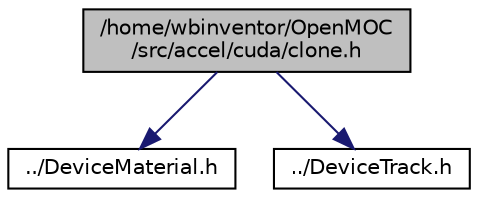 digraph "/home/wbinventor/OpenMOC/src/accel/cuda/clone.h"
{
  edge [fontname="Helvetica",fontsize="10",labelfontname="Helvetica",labelfontsize="10"];
  node [fontname="Helvetica",fontsize="10",shape=record];
  Node1 [label="/home/wbinventor/OpenMOC\l/src/accel/cuda/clone.h",height=0.2,width=0.4,color="black", fillcolor="grey75", style="filled" fontcolor="black"];
  Node1 -> Node2 [color="midnightblue",fontsize="10",style="solid",fontname="Helvetica"];
  Node2 [label="../DeviceMaterial.h",height=0.2,width=0.4,color="black", fillcolor="white", style="filled",URL="$DeviceMaterial_8h.html",tooltip="The struct of Material&#39;s nuclear data to be stored on a GPU."];
  Node1 -> Node3 [color="midnightblue",fontsize="10",style="solid",fontname="Helvetica"];
  Node3 [label="../DeviceTrack.h",height=0.2,width=0.4,color="black", fillcolor="white", style="filled",URL="$DeviceTrack_8h.html",tooltip="Structures for Tracks and Track segments on a GPU."];
}

